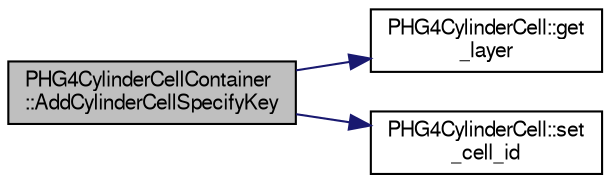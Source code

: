 digraph "PHG4CylinderCellContainer::AddCylinderCellSpecifyKey"
{
  bgcolor="transparent";
  edge [fontname="FreeSans",fontsize="10",labelfontname="FreeSans",labelfontsize="10"];
  node [fontname="FreeSans",fontsize="10",shape=record];
  rankdir="LR";
  Node1 [label="PHG4CylinderCellContainer\l::AddCylinderCellSpecifyKey",height=0.2,width=0.4,color="black", fillcolor="grey75", style="filled" fontcolor="black"];
  Node1 -> Node2 [color="midnightblue",fontsize="10",style="solid",fontname="FreeSans"];
  Node2 [label="PHG4CylinderCell::get\l_layer",height=0.2,width=0.4,color="black",URL="$d6/db7/classPHG4CylinderCell.html#a65e9dd5b31c7386c4656214c518e7835"];
  Node1 -> Node3 [color="midnightblue",fontsize="10",style="solid",fontname="FreeSans"];
  Node3 [label="PHG4CylinderCell::set\l_cell_id",height=0.2,width=0.4,color="black",URL="$d6/db7/classPHG4CylinderCell.html#a863f7fffe009e7017fe0b812146dbec9"];
}
